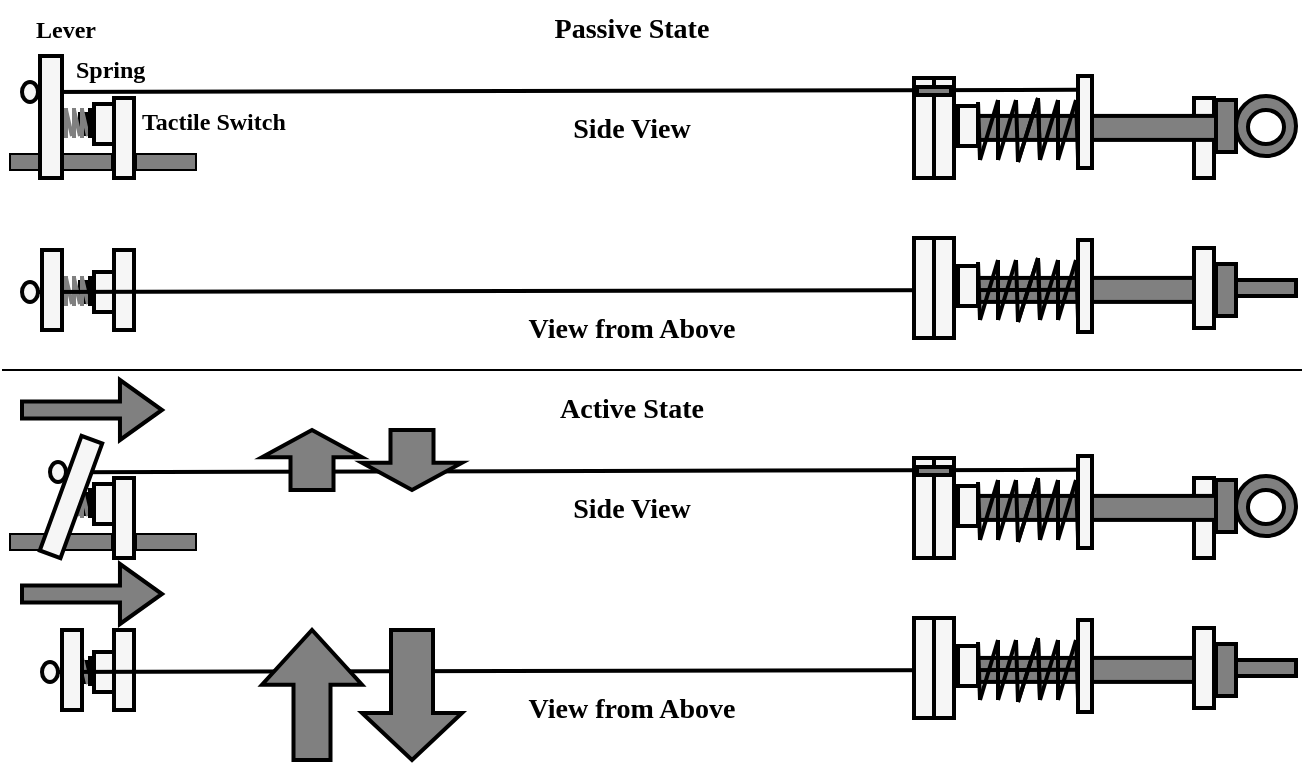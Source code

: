 <mxfile version="20.8.10" type="device"><diagram name="Page-1" id="9AMu6V3feuGyzUB9pgiK"><mxGraphModel dx="1235" dy="1926" grid="0" gridSize="10" guides="1" tooltips="1" connect="1" arrows="1" fold="1" page="1" pageScale="1" pageWidth="827" pageHeight="1169" math="0" shadow="0"><root><mxCell id="0"/><mxCell id="1" parent="0"/><mxCell id="X9ksC-7K2faPNJaZ9k8t-79" value="" style="rounded=0;whiteSpace=wrap;html=1;strokeWidth=2;fontFamily=Fira Code;fontSource=https%3A%2F%2Ffonts.googleapis.com%2Fcss%3Ffamily%3DFira%2BCode;fontSize=16;fillColor=#808080;strokeColor=default;rotation=90;flipH=1;flipV=0;" vertex="1" parent="1"><mxGeometry x="630.24" y="66.21" width="12" height="137.49" as="geometry"/></mxCell><mxCell id="X9ksC-7K2faPNJaZ9k8t-51" value="" style="rounded=0;whiteSpace=wrap;html=1;strokeWidth=2;fillColor=#F6F6F6;" vertex="1" parent="1"><mxGeometry x="136" y="126" width="10" height="20" as="geometry"/></mxCell><mxCell id="X9ksC-7K2faPNJaZ9k8t-52" value="" style="rounded=0;whiteSpace=wrap;html=1;strokeWidth=2;fillColor=#000000;" vertex="1" parent="1"><mxGeometry x="129" y="131" width="7" height="10" as="geometry"/></mxCell><mxCell id="X9ksC-7K2faPNJaZ9k8t-53" value="" style="rounded=0;whiteSpace=wrap;html=1;strokeWidth=2;fillColor=#000000;" vertex="1" parent="1"><mxGeometry x="129" y="131" width="7" height="10" as="geometry"/></mxCell><mxCell id="X9ksC-7K2faPNJaZ9k8t-54" value="" style="endArrow=none;html=1;rounded=0;strokeWidth=2;strokeColor=#808080;" edge="1" parent="1"><mxGeometry width="50" height="50" relative="1" as="geometry"><mxPoint x="122" y="143" as="sourcePoint"/><mxPoint x="122" y="128" as="targetPoint"/></mxGeometry></mxCell><mxCell id="X9ksC-7K2faPNJaZ9k8t-55" value="" style="endArrow=none;html=1;rounded=0;strokeWidth=2;strokeColor=#808080;" edge="1" parent="1"><mxGeometry width="50" height="50" relative="1" as="geometry"><mxPoint x="125" y="142" as="sourcePoint"/><mxPoint x="122" y="129.0" as="targetPoint"/></mxGeometry></mxCell><mxCell id="X9ksC-7K2faPNJaZ9k8t-56" value="" style="endArrow=none;html=1;rounded=0;strokeWidth=2;strokeColor=#808080;" edge="1" parent="1"><mxGeometry width="50" height="50" relative="1" as="geometry"><mxPoint x="126" y="143" as="sourcePoint"/><mxPoint x="126" y="128" as="targetPoint"/></mxGeometry></mxCell><mxCell id="X9ksC-7K2faPNJaZ9k8t-57" value="" style="endArrow=none;html=1;rounded=0;strokeWidth=2;strokeColor=#808080;" edge="1" parent="1"><mxGeometry width="50" height="50" relative="1" as="geometry"><mxPoint x="129" y="142" as="sourcePoint"/><mxPoint x="126" y="129.0" as="targetPoint"/></mxGeometry></mxCell><mxCell id="X9ksC-7K2faPNJaZ9k8t-58" value="" style="endArrow=none;html=1;rounded=0;strokeWidth=2;strokeColor=#808080;" edge="1" parent="1"><mxGeometry width="50" height="50" relative="1" as="geometry"><mxPoint x="130" y="143" as="sourcePoint"/><mxPoint x="130" y="128" as="targetPoint"/></mxGeometry></mxCell><mxCell id="X9ksC-7K2faPNJaZ9k8t-59" value="" style="endArrow=none;html=1;rounded=0;strokeWidth=2;strokeColor=#808080;" edge="1" parent="1"><mxGeometry width="50" height="50" relative="1" as="geometry"><mxPoint x="133" y="142" as="sourcePoint"/><mxPoint x="130" y="129.0" as="targetPoint"/></mxGeometry></mxCell><mxCell id="X9ksC-7K2faPNJaZ9k8t-60" value="" style="endArrow=none;html=1;rounded=0;strokeWidth=2;" edge="1" parent="1"><mxGeometry width="50" height="50" relative="1" as="geometry"><mxPoint x="134" y="143" as="sourcePoint"/><mxPoint x="134" y="128" as="targetPoint"/></mxGeometry></mxCell><mxCell id="X9ksC-7K2faPNJaZ9k8t-48" value="" style="rounded=0;whiteSpace=wrap;html=1;strokeWidth=2;fillColor=#F6F6F6;" vertex="1" parent="1"><mxGeometry x="146" y="115" width="10" height="40" as="geometry"/></mxCell><mxCell id="X9ksC-7K2faPNJaZ9k8t-4" value="" style="rounded=0;whiteSpace=wrap;html=1;strokeWidth=2;fillColor=#F6F6F6;" vertex="1" parent="1"><mxGeometry x="146" y="39" width="10" height="40" as="geometry"/></mxCell><mxCell id="X9ksC-7K2faPNJaZ9k8t-5" value="" style="rounded=0;whiteSpace=wrap;html=1;strokeWidth=1;fontFamily=Fira Code;fontSource=https%3A%2F%2Ffonts.googleapis.com%2Fcss%3Ffamily%3DFira%2BCode;fontSize=16;fillColor=#808080;strokeColor=default;rotation=90;" vertex="1" parent="1"><mxGeometry x="168" y="56" width="8" height="30" as="geometry"/></mxCell><mxCell id="X9ksC-7K2faPNJaZ9k8t-6" value="" style="rounded=0;whiteSpace=wrap;html=1;strokeWidth=1;fontFamily=Fira Code;fontSource=https%3A%2F%2Ffonts.googleapis.com%2Fcss%3Ffamily%3DFira%2BCode;fontSize=16;fillColor=#808080;strokeColor=default;rotation=90;" vertex="1" parent="1"><mxGeometry x="115.5" y="45.5" width="8" height="51" as="geometry"/></mxCell><mxCell id="X9ksC-7K2faPNJaZ9k8t-8" value="" style="rounded=0;whiteSpace=wrap;html=1;strokeWidth=1;fontFamily=Fira Code;fontSource=https%3A%2F%2Ffonts.googleapis.com%2Fcss%3Ffamily%3DFira%2BCode;fontSize=16;fillColor=#808080;strokeColor=default;rotation=90;" vertex="1" parent="1"><mxGeometry x="110.57" y="30.94" width="7" height="10.13" as="geometry"/></mxCell><mxCell id="X9ksC-7K2faPNJaZ9k8t-9" value="" style="rounded=0;whiteSpace=wrap;html=1;strokeWidth=2;fillColor=#F6F6F6;" vertex="1" parent="1"><mxGeometry x="136" y="42" width="10" height="20" as="geometry"/></mxCell><mxCell id="X9ksC-7K2faPNJaZ9k8t-10" value="" style="endArrow=none;html=1;rounded=0;strokeWidth=2;entryX=0;entryY=0.15;entryDx=0;entryDy=0;entryPerimeter=0;" edge="1" parent="1" target="X9ksC-7K2faPNJaZ9k8t-42"><mxGeometry width="50" height="50" relative="1" as="geometry"><mxPoint x="106" y="36" as="sourcePoint"/><mxPoint x="556" y="36" as="targetPoint"/></mxGeometry></mxCell><mxCell id="X9ksC-7K2faPNJaZ9k8t-11" value="" style="ellipse;whiteSpace=wrap;html=1;strokeWidth=2;fillColor=#F6F6F6;" vertex="1" parent="1"><mxGeometry x="100" y="31" width="8" height="10" as="geometry"/></mxCell><mxCell id="X9ksC-7K2faPNJaZ9k8t-12" value="" style="rounded=0;whiteSpace=wrap;html=1;strokeWidth=2;fillColor=#000000;" vertex="1" parent="1"><mxGeometry x="129" y="47" width="7" height="10" as="geometry"/></mxCell><mxCell id="X9ksC-7K2faPNJaZ9k8t-13" value="" style="rounded=0;whiteSpace=wrap;html=1;strokeWidth=2;fillColor=#000000;" vertex="1" parent="1"><mxGeometry x="129" y="47" width="7" height="10" as="geometry"/></mxCell><mxCell id="X9ksC-7K2faPNJaZ9k8t-14" value="" style="endArrow=none;html=1;rounded=0;strokeWidth=2;strokeColor=#808080;" edge="1" parent="1"><mxGeometry width="50" height="50" relative="1" as="geometry"><mxPoint x="122" y="59" as="sourcePoint"/><mxPoint x="122" y="44" as="targetPoint"/></mxGeometry></mxCell><mxCell id="X9ksC-7K2faPNJaZ9k8t-15" value="" style="endArrow=none;html=1;rounded=0;strokeWidth=2;strokeColor=#808080;" edge="1" parent="1"><mxGeometry width="50" height="50" relative="1" as="geometry"><mxPoint x="125" y="58" as="sourcePoint"/><mxPoint x="122" y="45.0" as="targetPoint"/></mxGeometry></mxCell><mxCell id="X9ksC-7K2faPNJaZ9k8t-16" value="" style="endArrow=none;html=1;rounded=0;strokeWidth=2;strokeColor=#808080;" edge="1" parent="1"><mxGeometry width="50" height="50" relative="1" as="geometry"><mxPoint x="126" y="59" as="sourcePoint"/><mxPoint x="126" y="44" as="targetPoint"/></mxGeometry></mxCell><mxCell id="X9ksC-7K2faPNJaZ9k8t-17" value="" style="endArrow=none;html=1;rounded=0;strokeWidth=2;strokeColor=#808080;" edge="1" parent="1"><mxGeometry width="50" height="50" relative="1" as="geometry"><mxPoint x="129" y="58" as="sourcePoint"/><mxPoint x="126" y="45.0" as="targetPoint"/></mxGeometry></mxCell><mxCell id="X9ksC-7K2faPNJaZ9k8t-18" value="" style="endArrow=none;html=1;rounded=0;strokeWidth=2;strokeColor=#808080;" edge="1" parent="1"><mxGeometry width="50" height="50" relative="1" as="geometry"><mxPoint x="130" y="59" as="sourcePoint"/><mxPoint x="130" y="44" as="targetPoint"/></mxGeometry></mxCell><mxCell id="X9ksC-7K2faPNJaZ9k8t-19" value="" style="endArrow=none;html=1;rounded=0;strokeWidth=2;strokeColor=#808080;" edge="1" parent="1"><mxGeometry width="50" height="50" relative="1" as="geometry"><mxPoint x="133" y="58" as="sourcePoint"/><mxPoint x="130" y="45.0" as="targetPoint"/></mxGeometry></mxCell><mxCell id="X9ksC-7K2faPNJaZ9k8t-20" value="" style="endArrow=none;html=1;rounded=0;strokeWidth=2;" edge="1" parent="1"><mxGeometry width="50" height="50" relative="1" as="geometry"><mxPoint x="134" y="59" as="sourcePoint"/><mxPoint x="134" y="44" as="targetPoint"/></mxGeometry></mxCell><mxCell id="X9ksC-7K2faPNJaZ9k8t-21" value="" style="rounded=0;whiteSpace=wrap;html=1;strokeWidth=2;fillColor=#F6F6F6;" vertex="1" parent="1"><mxGeometry x="556" y="29" width="10" height="50" as="geometry"/></mxCell><mxCell id="X9ksC-7K2faPNJaZ9k8t-22" value="" style="rounded=0;whiteSpace=wrap;html=1;strokeWidth=2;fillColor=#F6F6F6;" vertex="1" parent="1"><mxGeometry x="686" y="39" width="10" height="40" as="geometry"/></mxCell><mxCell id="X9ksC-7K2faPNJaZ9k8t-23" value="" style="rounded=0;whiteSpace=wrap;html=1;strokeWidth=2;fontFamily=Fira Code;fontSource=https%3A%2F%2Ffonts.googleapis.com%2Fcss%3Ffamily%3DFira%2BCode;fontSize=16;fillColor=#808080;strokeColor=default;rotation=90;flipH=1;flipV=0;" vertex="1" parent="1"><mxGeometry x="630.24" y="-14.79" width="12" height="137.49" as="geometry"/></mxCell><mxCell id="X9ksC-7K2faPNJaZ9k8t-24" value="" style="rounded=0;whiteSpace=wrap;html=1;strokeWidth=2;fillColor=#808080;rotation=0;" vertex="1" parent="1"><mxGeometry x="697" y="40" width="10" height="26" as="geometry"/></mxCell><mxCell id="X9ksC-7K2faPNJaZ9k8t-25" value="" style="ellipse;whiteSpace=wrap;html=1;aspect=fixed;strokeWidth=2;fillColor=#808080;" vertex="1" parent="1"><mxGeometry x="707" y="38" width="30" height="30" as="geometry"/></mxCell><mxCell id="X9ksC-7K2faPNJaZ9k8t-26" value="" style="ellipse;whiteSpace=wrap;html=1;aspect=fixed;strokeWidth=2;fillColor=#FFFFFF;" vertex="1" parent="1"><mxGeometry x="713" y="45" width="18" height="17" as="geometry"/></mxCell><mxCell id="X9ksC-7K2faPNJaZ9k8t-27" value="" style="group;flipH=0;flipV=0;rotation=91;" vertex="1" connectable="0" parent="1"><mxGeometry x="588" y="30" width="30" height="50" as="geometry"/></mxCell><mxCell id="X9ksC-7K2faPNJaZ9k8t-28" value="" style="endArrow=none;html=1;rounded=0;fontFamily=Fira Code;fontSource=https%3A%2F%2Ffonts.googleapis.com%2Fcss%3Ffamily%3DFira%2BCode;fontSize=16;strokeWidth=2;" edge="1" parent="X9ksC-7K2faPNJaZ9k8t-27"><mxGeometry width="50" height="50" relative="1" as="geometry"><mxPoint x="39" y="10" as="sourcePoint"/><mxPoint x="30" y="40" as="targetPoint"/></mxGeometry></mxCell><mxCell id="X9ksC-7K2faPNJaZ9k8t-29" value="" style="endArrow=none;html=1;rounded=0;fontFamily=Fira Code;fontSource=https%3A%2F%2Ffonts.googleapis.com%2Fcss%3Ffamily%3DFira%2BCode;fontSize=16;strokeWidth=2;" edge="1" parent="X9ksC-7K2faPNJaZ9k8t-27"><mxGeometry width="50" height="50" relative="1" as="geometry"><mxPoint x="30" y="10" as="sourcePoint"/><mxPoint x="21" y="40" as="targetPoint"/></mxGeometry></mxCell><mxCell id="X9ksC-7K2faPNJaZ9k8t-30" value="" style="endArrow=none;html=1;rounded=0;fontFamily=Fira Code;fontSource=https%3A%2F%2Ffonts.googleapis.com%2Fcss%3Ffamily%3DFira%2BCode;fontSize=16;strokeWidth=2;" edge="1" parent="X9ksC-7K2faPNJaZ9k8t-27"><mxGeometry width="50" height="50" relative="1" as="geometry"><mxPoint x="20" y="9" as="sourcePoint"/><mxPoint x="10" y="41" as="targetPoint"/></mxGeometry></mxCell><mxCell id="X9ksC-7K2faPNJaZ9k8t-31" value="" style="endArrow=none;html=1;rounded=0;fontFamily=Fira Code;fontSource=https%3A%2F%2Ffonts.googleapis.com%2Fcss%3Ffamily%3DFira%2BCode;fontSize=16;strokeWidth=2;" edge="1" parent="X9ksC-7K2faPNJaZ9k8t-27"><mxGeometry width="50" height="50" relative="1" as="geometry"><mxPoint x="20" y="9" as="sourcePoint"/><mxPoint x="21" y="40" as="targetPoint"/></mxGeometry></mxCell><mxCell id="X9ksC-7K2faPNJaZ9k8t-32" value="" style="endArrow=none;html=1;rounded=0;fontFamily=Fira Code;fontSource=https%3A%2F%2Ffonts.googleapis.com%2Fcss%3Ffamily%3DFira%2BCode;fontSize=16;strokeWidth=2;" edge="1" parent="X9ksC-7K2faPNJaZ9k8t-27"><mxGeometry width="50" height="50" relative="1" as="geometry"><mxPoint x="30" y="10" as="sourcePoint"/><mxPoint x="30" y="40" as="targetPoint"/></mxGeometry></mxCell><mxCell id="X9ksC-7K2faPNJaZ9k8t-33" value="" style="endArrow=none;html=1;rounded=0;fontFamily=Fira Code;fontSource=https%3A%2F%2Ffonts.googleapis.com%2Fcss%3Ffamily%3DFira%2BCode;fontSize=16;strokeWidth=2;" edge="1" parent="X9ksC-7K2faPNJaZ9k8t-27"><mxGeometry width="50" height="50" relative="1" as="geometry"><mxPoint x="39" y="10" as="sourcePoint"/><mxPoint x="40" y="39" as="targetPoint"/></mxGeometry></mxCell><mxCell id="X9ksC-7K2faPNJaZ9k8t-34" value="" style="endArrow=none;html=1;rounded=0;fontFamily=Fira Code;fontSource=https%3A%2F%2Ffonts.googleapis.com%2Fcss%3Ffamily%3DFira%2BCode;fontSize=16;strokeWidth=2;" edge="1" parent="X9ksC-7K2faPNJaZ9k8t-27"><mxGeometry width="50" height="50" relative="1" as="geometry"><mxPoint x="20" y="9" as="sourcePoint"/><mxPoint x="10" y="41" as="targetPoint"/></mxGeometry></mxCell><mxCell id="X9ksC-7K2faPNJaZ9k8t-35" value="" style="endArrow=none;html=1;rounded=0;fontFamily=Fira Code;fontSource=https%3A%2F%2Ffonts.googleapis.com%2Fcss%3Ffamily%3DFira%2BCode;fontSize=16;strokeWidth=2;" edge="1" parent="X9ksC-7K2faPNJaZ9k8t-27"><mxGeometry width="50" height="50" relative="1" as="geometry"><mxPoint x="9" y="10" as="sourcePoint"/><mxPoint y="40" as="targetPoint"/></mxGeometry></mxCell><mxCell id="X9ksC-7K2faPNJaZ9k8t-36" value="" style="endArrow=none;html=1;rounded=0;fontFamily=Fira Code;fontSource=https%3A%2F%2Ffonts.googleapis.com%2Fcss%3Ffamily%3DFira%2BCode;fontSize=16;strokeWidth=2;" edge="1" parent="X9ksC-7K2faPNJaZ9k8t-27"><mxGeometry width="50" height="50" relative="1" as="geometry"><mxPoint y="10" as="sourcePoint"/><mxPoint x="-9" y="40" as="targetPoint"/></mxGeometry></mxCell><mxCell id="X9ksC-7K2faPNJaZ9k8t-37" value="" style="endArrow=none;html=1;rounded=0;fontFamily=Fira Code;fontSource=https%3A%2F%2Ffonts.googleapis.com%2Fcss%3Ffamily%3DFira%2BCode;fontSize=16;strokeWidth=2;" edge="1" parent="X9ksC-7K2faPNJaZ9k8t-27"><mxGeometry width="50" height="50" relative="1" as="geometry"><mxPoint y="10" as="sourcePoint"/><mxPoint y="40" as="targetPoint"/></mxGeometry></mxCell><mxCell id="X9ksC-7K2faPNJaZ9k8t-38" value="" style="endArrow=none;html=1;rounded=0;fontFamily=Fira Code;fontSource=https%3A%2F%2Ffonts.googleapis.com%2Fcss%3Ffamily%3DFira%2BCode;fontSize=16;strokeWidth=2;" edge="1" parent="X9ksC-7K2faPNJaZ9k8t-27"><mxGeometry width="50" height="50" relative="1" as="geometry"><mxPoint x="9" y="10" as="sourcePoint"/><mxPoint x="10" y="41" as="targetPoint"/></mxGeometry></mxCell><mxCell id="X9ksC-7K2faPNJaZ9k8t-39" value="" style="endArrow=none;html=1;rounded=0;fontFamily=Fira Code;fontSource=https%3A%2F%2Ffonts.googleapis.com%2Fcss%3Ffamily%3DFira%2BCode;fontSize=16;strokeWidth=2;" edge="1" parent="X9ksC-7K2faPNJaZ9k8t-27"><mxGeometry width="50" height="50" relative="1" as="geometry"><mxPoint x="20" y="9" as="sourcePoint"/><mxPoint x="21" y="40" as="targetPoint"/></mxGeometry></mxCell><mxCell id="X9ksC-7K2faPNJaZ9k8t-40" value="" style="endArrow=none;html=1;rounded=0;fontFamily=Fira Code;fontSource=https%3A%2F%2Ffonts.googleapis.com%2Fcss%3Ffamily%3DFira%2BCode;fontSize=16;strokeWidth=2;" edge="1" parent="X9ksC-7K2faPNJaZ9k8t-27"><mxGeometry width="50" height="50" relative="1" as="geometry"><mxPoint x="-10" y="11" as="sourcePoint"/><mxPoint x="-9" y="40" as="targetPoint"/></mxGeometry></mxCell><mxCell id="X9ksC-7K2faPNJaZ9k8t-41" value="" style="rounded=0;whiteSpace=wrap;html=1;strokeWidth=2;fillColor=#F6F6F6;rotation=0;" vertex="1" parent="1"><mxGeometry x="568" y="43" width="10" height="20" as="geometry"/></mxCell><mxCell id="X9ksC-7K2faPNJaZ9k8t-42" value="" style="rounded=0;whiteSpace=wrap;html=1;strokeWidth=2;fillColor=#F6F6F6;rotation=0;" vertex="1" parent="1"><mxGeometry x="628" y="28" width="7" height="46" as="geometry"/></mxCell><mxCell id="X9ksC-7K2faPNJaZ9k8t-43" value="" style="rounded=0;whiteSpace=wrap;html=1;strokeWidth=2;fillColor=#F6F6F6;" vertex="1" parent="1"><mxGeometry x="546" y="29" width="10" height="50" as="geometry"/></mxCell><mxCell id="X9ksC-7K2faPNJaZ9k8t-44" value="" style="rounded=0;whiteSpace=wrap;html=1;strokeWidth=2;fontFamily=Fira Code;fontSource=https%3A%2F%2Ffonts.googleapis.com%2Fcss%3Ffamily%3DFira%2BCode;fontSize=16;fillColor=#808080;rotation=90;flipH=0;flipV=0;" vertex="1" parent="1"><mxGeometry x="554" y="27" width="4" height="17" as="geometry"/></mxCell><mxCell id="X9ksC-7K2faPNJaZ9k8t-45" value="" style="rounded=0;whiteSpace=wrap;html=1;strokeWidth=2;fillColor=#F6F6F6;" vertex="1" parent="1"><mxGeometry x="109" y="18" width="11" height="61" as="geometry"/></mxCell><mxCell id="X9ksC-7K2faPNJaZ9k8t-46" value="Passive State" style="rounded=0;whiteSpace=wrap;html=1;fillColor=none;fontSize=14;fontFamily=Fira Code;fontSource=https%3A%2F%2Ffonts.googleapis.com%2Fcss%3Ffamily%3DFira%2BCode;fontStyle=1;strokeWidth=2;strokeColor=none;" vertex="1" parent="1"><mxGeometry x="340" y="-10" width="130" height="30" as="geometry"/></mxCell><mxCell id="X9ksC-7K2faPNJaZ9k8t-47" value="" style="endArrow=none;html=1;rounded=0;strokeWidth=2;entryX=0;entryY=0.15;entryDx=0;entryDy=0;entryPerimeter=0;" edge="1" parent="1"><mxGeometry width="50" height="50" relative="1" as="geometry"><mxPoint x="106" y="136" as="sourcePoint"/><mxPoint x="628" y="134.9" as="targetPoint"/></mxGeometry></mxCell><mxCell id="X9ksC-7K2faPNJaZ9k8t-49" value="" style="rounded=0;whiteSpace=wrap;html=1;strokeWidth=2;fillColor=#F6F6F6;" vertex="1" parent="1"><mxGeometry x="110" y="115" width="10" height="40" as="geometry"/></mxCell><mxCell id="X9ksC-7K2faPNJaZ9k8t-50" value="" style="ellipse;whiteSpace=wrap;html=1;strokeWidth=2;fillColor=#F6F6F6;" vertex="1" parent="1"><mxGeometry x="100" y="131" width="8" height="10" as="geometry"/></mxCell><mxCell id="X9ksC-7K2faPNJaZ9k8t-61" value="" style="rounded=0;whiteSpace=wrap;html=1;strokeWidth=2;fillColor=#F6F6F6;" vertex="1" parent="1"><mxGeometry x="556" y="109" width="10" height="50" as="geometry"/></mxCell><mxCell id="X9ksC-7K2faPNJaZ9k8t-62" value="" style="rounded=0;whiteSpace=wrap;html=1;strokeWidth=2;fillColor=#F6F6F6;" vertex="1" parent="1"><mxGeometry x="546" y="109" width="10" height="50" as="geometry"/></mxCell><mxCell id="X9ksC-7K2faPNJaZ9k8t-63" value="" style="rounded=0;whiteSpace=wrap;html=1;strokeWidth=2;fillColor=#F6F6F6;rotation=0;" vertex="1" parent="1"><mxGeometry x="628" y="110" width="7" height="46" as="geometry"/></mxCell><mxCell id="X9ksC-7K2faPNJaZ9k8t-64" value="" style="group;flipH=0;flipV=0;rotation=91;" vertex="1" connectable="0" parent="1"><mxGeometry x="588" y="110" width="30" height="50" as="geometry"/></mxCell><mxCell id="X9ksC-7K2faPNJaZ9k8t-65" value="" style="endArrow=none;html=1;rounded=0;fontFamily=Fira Code;fontSource=https%3A%2F%2Ffonts.googleapis.com%2Fcss%3Ffamily%3DFira%2BCode;fontSize=16;strokeWidth=2;" edge="1" parent="X9ksC-7K2faPNJaZ9k8t-64"><mxGeometry width="50" height="50" relative="1" as="geometry"><mxPoint x="39" y="10" as="sourcePoint"/><mxPoint x="30" y="40" as="targetPoint"/></mxGeometry></mxCell><mxCell id="X9ksC-7K2faPNJaZ9k8t-66" value="" style="endArrow=none;html=1;rounded=0;fontFamily=Fira Code;fontSource=https%3A%2F%2Ffonts.googleapis.com%2Fcss%3Ffamily%3DFira%2BCode;fontSize=16;strokeWidth=2;" edge="1" parent="X9ksC-7K2faPNJaZ9k8t-64"><mxGeometry width="50" height="50" relative="1" as="geometry"><mxPoint x="30" y="10" as="sourcePoint"/><mxPoint x="21" y="40" as="targetPoint"/></mxGeometry></mxCell><mxCell id="X9ksC-7K2faPNJaZ9k8t-67" value="" style="endArrow=none;html=1;rounded=0;fontFamily=Fira Code;fontSource=https%3A%2F%2Ffonts.googleapis.com%2Fcss%3Ffamily%3DFira%2BCode;fontSize=16;strokeWidth=2;" edge="1" parent="X9ksC-7K2faPNJaZ9k8t-64"><mxGeometry width="50" height="50" relative="1" as="geometry"><mxPoint x="20" y="9" as="sourcePoint"/><mxPoint x="10" y="41" as="targetPoint"/></mxGeometry></mxCell><mxCell id="X9ksC-7K2faPNJaZ9k8t-68" value="" style="endArrow=none;html=1;rounded=0;fontFamily=Fira Code;fontSource=https%3A%2F%2Ffonts.googleapis.com%2Fcss%3Ffamily%3DFira%2BCode;fontSize=16;strokeWidth=2;" edge="1" parent="X9ksC-7K2faPNJaZ9k8t-64"><mxGeometry width="50" height="50" relative="1" as="geometry"><mxPoint x="20" y="9" as="sourcePoint"/><mxPoint x="21" y="40" as="targetPoint"/></mxGeometry></mxCell><mxCell id="X9ksC-7K2faPNJaZ9k8t-69" value="" style="endArrow=none;html=1;rounded=0;fontFamily=Fira Code;fontSource=https%3A%2F%2Ffonts.googleapis.com%2Fcss%3Ffamily%3DFira%2BCode;fontSize=16;strokeWidth=2;" edge="1" parent="X9ksC-7K2faPNJaZ9k8t-64"><mxGeometry width="50" height="50" relative="1" as="geometry"><mxPoint x="30" y="10" as="sourcePoint"/><mxPoint x="30" y="40" as="targetPoint"/></mxGeometry></mxCell><mxCell id="X9ksC-7K2faPNJaZ9k8t-70" value="" style="endArrow=none;html=1;rounded=0;fontFamily=Fira Code;fontSource=https%3A%2F%2Ffonts.googleapis.com%2Fcss%3Ffamily%3DFira%2BCode;fontSize=16;strokeWidth=2;" edge="1" parent="X9ksC-7K2faPNJaZ9k8t-64"><mxGeometry width="50" height="50" relative="1" as="geometry"><mxPoint x="39" y="10" as="sourcePoint"/><mxPoint x="40" y="39" as="targetPoint"/></mxGeometry></mxCell><mxCell id="X9ksC-7K2faPNJaZ9k8t-71" value="" style="endArrow=none;html=1;rounded=0;fontFamily=Fira Code;fontSource=https%3A%2F%2Ffonts.googleapis.com%2Fcss%3Ffamily%3DFira%2BCode;fontSize=16;strokeWidth=2;" edge="1" parent="X9ksC-7K2faPNJaZ9k8t-64"><mxGeometry width="50" height="50" relative="1" as="geometry"><mxPoint x="20" y="9" as="sourcePoint"/><mxPoint x="10" y="41" as="targetPoint"/></mxGeometry></mxCell><mxCell id="X9ksC-7K2faPNJaZ9k8t-72" value="" style="endArrow=none;html=1;rounded=0;fontFamily=Fira Code;fontSource=https%3A%2F%2Ffonts.googleapis.com%2Fcss%3Ffamily%3DFira%2BCode;fontSize=16;strokeWidth=2;" edge="1" parent="X9ksC-7K2faPNJaZ9k8t-64"><mxGeometry width="50" height="50" relative="1" as="geometry"><mxPoint x="9" y="10" as="sourcePoint"/><mxPoint y="40" as="targetPoint"/></mxGeometry></mxCell><mxCell id="X9ksC-7K2faPNJaZ9k8t-73" value="" style="endArrow=none;html=1;rounded=0;fontFamily=Fira Code;fontSource=https%3A%2F%2Ffonts.googleapis.com%2Fcss%3Ffamily%3DFira%2BCode;fontSize=16;strokeWidth=2;" edge="1" parent="X9ksC-7K2faPNJaZ9k8t-64"><mxGeometry width="50" height="50" relative="1" as="geometry"><mxPoint y="10" as="sourcePoint"/><mxPoint x="-9" y="40" as="targetPoint"/></mxGeometry></mxCell><mxCell id="X9ksC-7K2faPNJaZ9k8t-74" value="" style="endArrow=none;html=1;rounded=0;fontFamily=Fira Code;fontSource=https%3A%2F%2Ffonts.googleapis.com%2Fcss%3Ffamily%3DFira%2BCode;fontSize=16;strokeWidth=2;" edge="1" parent="X9ksC-7K2faPNJaZ9k8t-64"><mxGeometry width="50" height="50" relative="1" as="geometry"><mxPoint y="10" as="sourcePoint"/><mxPoint y="40" as="targetPoint"/></mxGeometry></mxCell><mxCell id="X9ksC-7K2faPNJaZ9k8t-75" value="" style="endArrow=none;html=1;rounded=0;fontFamily=Fira Code;fontSource=https%3A%2F%2Ffonts.googleapis.com%2Fcss%3Ffamily%3DFira%2BCode;fontSize=16;strokeWidth=2;" edge="1" parent="X9ksC-7K2faPNJaZ9k8t-64"><mxGeometry width="50" height="50" relative="1" as="geometry"><mxPoint x="9" y="10" as="sourcePoint"/><mxPoint x="10" y="41" as="targetPoint"/></mxGeometry></mxCell><mxCell id="X9ksC-7K2faPNJaZ9k8t-76" value="" style="endArrow=none;html=1;rounded=0;fontFamily=Fira Code;fontSource=https%3A%2F%2Ffonts.googleapis.com%2Fcss%3Ffamily%3DFira%2BCode;fontSize=16;strokeWidth=2;" edge="1" parent="X9ksC-7K2faPNJaZ9k8t-64"><mxGeometry width="50" height="50" relative="1" as="geometry"><mxPoint x="20" y="9" as="sourcePoint"/><mxPoint x="21" y="40" as="targetPoint"/></mxGeometry></mxCell><mxCell id="X9ksC-7K2faPNJaZ9k8t-77" value="" style="endArrow=none;html=1;rounded=0;fontFamily=Fira Code;fontSource=https%3A%2F%2Ffonts.googleapis.com%2Fcss%3Ffamily%3DFira%2BCode;fontSize=16;strokeWidth=2;" edge="1" parent="X9ksC-7K2faPNJaZ9k8t-64"><mxGeometry width="50" height="50" relative="1" as="geometry"><mxPoint x="-10" y="11" as="sourcePoint"/><mxPoint x="-9" y="40" as="targetPoint"/></mxGeometry></mxCell><mxCell id="X9ksC-7K2faPNJaZ9k8t-78" value="" style="rounded=0;whiteSpace=wrap;html=1;strokeWidth=2;fillColor=#F6F6F6;rotation=0;" vertex="1" parent="1"><mxGeometry x="568" y="123" width="10" height="20" as="geometry"/></mxCell><mxCell id="X9ksC-7K2faPNJaZ9k8t-80" value="" style="rounded=0;whiteSpace=wrap;html=1;strokeWidth=2;fillColor=#808080;rotation=0;" vertex="1" parent="1"><mxGeometry x="697" y="122" width="10" height="26" as="geometry"/></mxCell><mxCell id="X9ksC-7K2faPNJaZ9k8t-81" value="" style="rounded=0;whiteSpace=wrap;html=1;strokeWidth=2;fillColor=#F6F6F6;" vertex="1" parent="1"><mxGeometry x="686" y="114" width="10" height="40" as="geometry"/></mxCell><mxCell id="X9ksC-7K2faPNJaZ9k8t-82" value="" style="rounded=0;whiteSpace=wrap;html=1;strokeWidth=2;fillColor=#808080;rotation=0;" vertex="1" parent="1"><mxGeometry x="707" y="130" width="30" height="8" as="geometry"/></mxCell><mxCell id="X9ksC-7K2faPNJaZ9k8t-83" value="Side View" style="rounded=0;whiteSpace=wrap;html=1;fillColor=none;fontSize=14;fontFamily=Fira Code;fontSource=https%3A%2F%2Ffonts.googleapis.com%2Fcss%3Ffamily%3DFira%2BCode;fontStyle=1;strokeWidth=2;strokeColor=none;" vertex="1" parent="1"><mxGeometry x="340" y="40" width="130" height="30" as="geometry"/></mxCell><mxCell id="X9ksC-7K2faPNJaZ9k8t-84" value="View from Above" style="rounded=0;whiteSpace=wrap;html=1;fillColor=none;fontSize=14;fontFamily=Fira Code;fontSource=https%3A%2F%2Ffonts.googleapis.com%2Fcss%3Ffamily%3DFira%2BCode;fontStyle=1;strokeWidth=2;strokeColor=none;" vertex="1" parent="1"><mxGeometry x="340" y="140" width="130" height="30" as="geometry"/></mxCell><mxCell id="X9ksC-7K2faPNJaZ9k8t-85" value="" style="rounded=0;whiteSpace=wrap;html=1;strokeWidth=2;fontFamily=Fira Code;fontSource=https%3A%2F%2Ffonts.googleapis.com%2Fcss%3Ffamily%3DFira%2BCode;fontSize=16;fillColor=#808080;strokeColor=default;rotation=90;flipH=1;flipV=0;" vertex="1" parent="1"><mxGeometry x="630.24" y="256.21" width="12" height="137.49" as="geometry"/></mxCell><mxCell id="X9ksC-7K2faPNJaZ9k8t-86" value="" style="rounded=0;whiteSpace=wrap;html=1;strokeWidth=2;fillColor=#F6F6F6;" vertex="1" parent="1"><mxGeometry x="136" y="316" width="10" height="20" as="geometry"/></mxCell><mxCell id="X9ksC-7K2faPNJaZ9k8t-87" value="" style="rounded=0;whiteSpace=wrap;html=1;strokeWidth=2;fillColor=#000000;" vertex="1" parent="1"><mxGeometry x="129" y="321" width="7" height="10" as="geometry"/></mxCell><mxCell id="X9ksC-7K2faPNJaZ9k8t-88" value="" style="rounded=0;whiteSpace=wrap;html=1;strokeWidth=2;fillColor=#000000;" vertex="1" parent="1"><mxGeometry x="129" y="321" width="7" height="10" as="geometry"/></mxCell><mxCell id="X9ksC-7K2faPNJaZ9k8t-89" value="" style="endArrow=none;html=1;rounded=0;strokeWidth=2;strokeColor=#808080;" edge="1" parent="1"><mxGeometry width="50" height="50" relative="1" as="geometry"><mxPoint x="122" y="333" as="sourcePoint"/><mxPoint x="122" y="318" as="targetPoint"/></mxGeometry></mxCell><mxCell id="X9ksC-7K2faPNJaZ9k8t-90" value="" style="endArrow=none;html=1;rounded=0;strokeWidth=2;strokeColor=#808080;" edge="1" parent="1"><mxGeometry width="50" height="50" relative="1" as="geometry"><mxPoint x="125" y="332" as="sourcePoint"/><mxPoint x="122" y="319.0" as="targetPoint"/></mxGeometry></mxCell><mxCell id="X9ksC-7K2faPNJaZ9k8t-91" value="" style="endArrow=none;html=1;rounded=0;strokeWidth=2;strokeColor=#808080;" edge="1" parent="1"><mxGeometry width="50" height="50" relative="1" as="geometry"><mxPoint x="126" y="333" as="sourcePoint"/><mxPoint x="126" y="318" as="targetPoint"/></mxGeometry></mxCell><mxCell id="X9ksC-7K2faPNJaZ9k8t-92" value="" style="endArrow=none;html=1;rounded=0;strokeWidth=2;strokeColor=#808080;" edge="1" parent="1"><mxGeometry width="50" height="50" relative="1" as="geometry"><mxPoint x="129" y="332" as="sourcePoint"/><mxPoint x="126" y="319.0" as="targetPoint"/></mxGeometry></mxCell><mxCell id="X9ksC-7K2faPNJaZ9k8t-93" value="" style="endArrow=none;html=1;rounded=0;strokeWidth=2;strokeColor=#808080;" edge="1" parent="1"><mxGeometry width="50" height="50" relative="1" as="geometry"><mxPoint x="130" y="333" as="sourcePoint"/><mxPoint x="130" y="318" as="targetPoint"/></mxGeometry></mxCell><mxCell id="X9ksC-7K2faPNJaZ9k8t-94" value="" style="endArrow=none;html=1;rounded=0;strokeWidth=2;strokeColor=#808080;" edge="1" parent="1"><mxGeometry width="50" height="50" relative="1" as="geometry"><mxPoint x="133" y="332" as="sourcePoint"/><mxPoint x="130" y="319.0" as="targetPoint"/></mxGeometry></mxCell><mxCell id="X9ksC-7K2faPNJaZ9k8t-95" value="" style="endArrow=none;html=1;rounded=0;strokeWidth=2;" edge="1" parent="1"><mxGeometry width="50" height="50" relative="1" as="geometry"><mxPoint x="134" y="333" as="sourcePoint"/><mxPoint x="134" y="318" as="targetPoint"/></mxGeometry></mxCell><mxCell id="X9ksC-7K2faPNJaZ9k8t-96" value="" style="rounded=0;whiteSpace=wrap;html=1;strokeWidth=2;fillColor=#F6F6F6;" vertex="1" parent="1"><mxGeometry x="146" y="305" width="10" height="40" as="geometry"/></mxCell><mxCell id="X9ksC-7K2faPNJaZ9k8t-97" value="" style="rounded=0;whiteSpace=wrap;html=1;strokeWidth=2;fillColor=#F6F6F6;" vertex="1" parent="1"><mxGeometry x="146" y="229" width="10" height="40" as="geometry"/></mxCell><mxCell id="X9ksC-7K2faPNJaZ9k8t-98" value="" style="rounded=0;whiteSpace=wrap;html=1;strokeWidth=1;fontFamily=Fira Code;fontSource=https%3A%2F%2Ffonts.googleapis.com%2Fcss%3Ffamily%3DFira%2BCode;fontSize=16;fillColor=#808080;strokeColor=default;rotation=90;" vertex="1" parent="1"><mxGeometry x="168" y="246" width="8" height="30" as="geometry"/></mxCell><mxCell id="X9ksC-7K2faPNJaZ9k8t-99" value="" style="rounded=0;whiteSpace=wrap;html=1;strokeWidth=1;fontFamily=Fira Code;fontSource=https%3A%2F%2Ffonts.googleapis.com%2Fcss%3Ffamily%3DFira%2BCode;fontSize=16;fillColor=#808080;strokeColor=default;rotation=90;" vertex="1" parent="1"><mxGeometry x="115.5" y="235.5" width="8" height="51" as="geometry"/></mxCell><mxCell id="X9ksC-7K2faPNJaZ9k8t-101" value="" style="rounded=0;whiteSpace=wrap;html=1;strokeWidth=2;fillColor=#F6F6F6;" vertex="1" parent="1"><mxGeometry x="136" y="232" width="10" height="20" as="geometry"/></mxCell><mxCell id="X9ksC-7K2faPNJaZ9k8t-102" value="" style="endArrow=none;html=1;rounded=0;strokeWidth=2;entryX=0;entryY=0.15;entryDx=0;entryDy=0;entryPerimeter=0;exitX=0.079;exitY=0.311;exitDx=0;exitDy=0;exitPerimeter=0;" edge="1" parent="1" target="X9ksC-7K2faPNJaZ9k8t-134" source="X9ksC-7K2faPNJaZ9k8t-137"><mxGeometry width="50" height="50" relative="1" as="geometry"><mxPoint x="106" y="226" as="sourcePoint"/><mxPoint x="556" y="226" as="targetPoint"/></mxGeometry></mxCell><mxCell id="X9ksC-7K2faPNJaZ9k8t-103" value="" style="ellipse;whiteSpace=wrap;html=1;strokeWidth=2;fillColor=#F6F6F6;" vertex="1" parent="1"><mxGeometry x="114" y="221" width="8" height="10" as="geometry"/></mxCell><mxCell id="X9ksC-7K2faPNJaZ9k8t-104" value="" style="rounded=0;whiteSpace=wrap;html=1;strokeWidth=2;fillColor=#000000;" vertex="1" parent="1"><mxGeometry x="129" y="237" width="7" height="10" as="geometry"/></mxCell><mxCell id="X9ksC-7K2faPNJaZ9k8t-105" value="" style="rounded=0;whiteSpace=wrap;html=1;strokeWidth=2;fillColor=#000000;" vertex="1" parent="1"><mxGeometry x="129" y="237" width="7" height="10" as="geometry"/></mxCell><mxCell id="X9ksC-7K2faPNJaZ9k8t-106" value="" style="endArrow=none;html=1;rounded=0;strokeWidth=2;strokeColor=#808080;" edge="1" parent="1"><mxGeometry width="50" height="50" relative="1" as="geometry"><mxPoint x="122" y="249" as="sourcePoint"/><mxPoint x="122" y="234" as="targetPoint"/></mxGeometry></mxCell><mxCell id="X9ksC-7K2faPNJaZ9k8t-107" value="" style="endArrow=none;html=1;rounded=0;strokeWidth=2;strokeColor=#808080;" edge="1" parent="1"><mxGeometry width="50" height="50" relative="1" as="geometry"><mxPoint x="125" y="248" as="sourcePoint"/><mxPoint x="122" y="235.0" as="targetPoint"/></mxGeometry></mxCell><mxCell id="X9ksC-7K2faPNJaZ9k8t-108" value="" style="endArrow=none;html=1;rounded=0;strokeWidth=2;strokeColor=#808080;" edge="1" parent="1"><mxGeometry width="50" height="50" relative="1" as="geometry"><mxPoint x="126" y="249" as="sourcePoint"/><mxPoint x="126" y="234" as="targetPoint"/></mxGeometry></mxCell><mxCell id="X9ksC-7K2faPNJaZ9k8t-109" value="" style="endArrow=none;html=1;rounded=0;strokeWidth=2;strokeColor=#808080;" edge="1" parent="1"><mxGeometry width="50" height="50" relative="1" as="geometry"><mxPoint x="129" y="248" as="sourcePoint"/><mxPoint x="126" y="235.0" as="targetPoint"/></mxGeometry></mxCell><mxCell id="X9ksC-7K2faPNJaZ9k8t-110" value="" style="endArrow=none;html=1;rounded=0;strokeWidth=2;strokeColor=#808080;" edge="1" parent="1"><mxGeometry width="50" height="50" relative="1" as="geometry"><mxPoint x="130" y="249" as="sourcePoint"/><mxPoint x="130" y="234" as="targetPoint"/></mxGeometry></mxCell><mxCell id="X9ksC-7K2faPNJaZ9k8t-111" value="" style="endArrow=none;html=1;rounded=0;strokeWidth=2;strokeColor=#808080;" edge="1" parent="1"><mxGeometry width="50" height="50" relative="1" as="geometry"><mxPoint x="133" y="248" as="sourcePoint"/><mxPoint x="130" y="235.0" as="targetPoint"/></mxGeometry></mxCell><mxCell id="X9ksC-7K2faPNJaZ9k8t-112" value="" style="endArrow=none;html=1;rounded=0;strokeWidth=2;" edge="1" parent="1"><mxGeometry width="50" height="50" relative="1" as="geometry"><mxPoint x="134" y="249" as="sourcePoint"/><mxPoint x="134" y="234" as="targetPoint"/></mxGeometry></mxCell><mxCell id="X9ksC-7K2faPNJaZ9k8t-113" value="" style="rounded=0;whiteSpace=wrap;html=1;strokeWidth=2;fillColor=#F6F6F6;" vertex="1" parent="1"><mxGeometry x="556" y="219" width="10" height="50" as="geometry"/></mxCell><mxCell id="X9ksC-7K2faPNJaZ9k8t-114" value="" style="rounded=0;whiteSpace=wrap;html=1;strokeWidth=2;fillColor=#F6F6F6;" vertex="1" parent="1"><mxGeometry x="686" y="229" width="10" height="40" as="geometry"/></mxCell><mxCell id="X9ksC-7K2faPNJaZ9k8t-115" value="" style="rounded=0;whiteSpace=wrap;html=1;strokeWidth=2;fontFamily=Fira Code;fontSource=https%3A%2F%2Ffonts.googleapis.com%2Fcss%3Ffamily%3DFira%2BCode;fontSize=16;fillColor=#808080;strokeColor=default;rotation=90;flipH=1;flipV=0;" vertex="1" parent="1"><mxGeometry x="630.24" y="175.21" width="12" height="137.49" as="geometry"/></mxCell><mxCell id="X9ksC-7K2faPNJaZ9k8t-116" value="" style="rounded=0;whiteSpace=wrap;html=1;strokeWidth=2;fillColor=#808080;rotation=0;" vertex="1" parent="1"><mxGeometry x="697" y="230" width="10" height="26" as="geometry"/></mxCell><mxCell id="X9ksC-7K2faPNJaZ9k8t-117" value="" style="ellipse;whiteSpace=wrap;html=1;aspect=fixed;strokeWidth=2;fillColor=#808080;" vertex="1" parent="1"><mxGeometry x="707" y="228" width="30" height="30" as="geometry"/></mxCell><mxCell id="X9ksC-7K2faPNJaZ9k8t-118" value="" style="ellipse;whiteSpace=wrap;html=1;aspect=fixed;strokeWidth=2;fillColor=#FFFFFF;" vertex="1" parent="1"><mxGeometry x="713" y="235" width="18" height="17" as="geometry"/></mxCell><mxCell id="X9ksC-7K2faPNJaZ9k8t-119" value="" style="group;flipH=0;flipV=0;rotation=91;" vertex="1" connectable="0" parent="1"><mxGeometry x="588" y="220" width="30" height="50" as="geometry"/></mxCell><mxCell id="X9ksC-7K2faPNJaZ9k8t-120" value="" style="endArrow=none;html=1;rounded=0;fontFamily=Fira Code;fontSource=https%3A%2F%2Ffonts.googleapis.com%2Fcss%3Ffamily%3DFira%2BCode;fontSize=16;strokeWidth=2;" edge="1" parent="X9ksC-7K2faPNJaZ9k8t-119"><mxGeometry width="50" height="50" relative="1" as="geometry"><mxPoint x="39" y="10" as="sourcePoint"/><mxPoint x="30" y="40" as="targetPoint"/></mxGeometry></mxCell><mxCell id="X9ksC-7K2faPNJaZ9k8t-121" value="" style="endArrow=none;html=1;rounded=0;fontFamily=Fira Code;fontSource=https%3A%2F%2Ffonts.googleapis.com%2Fcss%3Ffamily%3DFira%2BCode;fontSize=16;strokeWidth=2;" edge="1" parent="X9ksC-7K2faPNJaZ9k8t-119"><mxGeometry width="50" height="50" relative="1" as="geometry"><mxPoint x="30" y="10" as="sourcePoint"/><mxPoint x="21" y="40" as="targetPoint"/></mxGeometry></mxCell><mxCell id="X9ksC-7K2faPNJaZ9k8t-122" value="" style="endArrow=none;html=1;rounded=0;fontFamily=Fira Code;fontSource=https%3A%2F%2Ffonts.googleapis.com%2Fcss%3Ffamily%3DFira%2BCode;fontSize=16;strokeWidth=2;" edge="1" parent="X9ksC-7K2faPNJaZ9k8t-119"><mxGeometry width="50" height="50" relative="1" as="geometry"><mxPoint x="20" y="9" as="sourcePoint"/><mxPoint x="10" y="41" as="targetPoint"/></mxGeometry></mxCell><mxCell id="X9ksC-7K2faPNJaZ9k8t-123" value="" style="endArrow=none;html=1;rounded=0;fontFamily=Fira Code;fontSource=https%3A%2F%2Ffonts.googleapis.com%2Fcss%3Ffamily%3DFira%2BCode;fontSize=16;strokeWidth=2;" edge="1" parent="X9ksC-7K2faPNJaZ9k8t-119"><mxGeometry width="50" height="50" relative="1" as="geometry"><mxPoint x="20" y="9" as="sourcePoint"/><mxPoint x="21" y="40" as="targetPoint"/></mxGeometry></mxCell><mxCell id="X9ksC-7K2faPNJaZ9k8t-124" value="" style="endArrow=none;html=1;rounded=0;fontFamily=Fira Code;fontSource=https%3A%2F%2Ffonts.googleapis.com%2Fcss%3Ffamily%3DFira%2BCode;fontSize=16;strokeWidth=2;" edge="1" parent="X9ksC-7K2faPNJaZ9k8t-119"><mxGeometry width="50" height="50" relative="1" as="geometry"><mxPoint x="30" y="10" as="sourcePoint"/><mxPoint x="30" y="40" as="targetPoint"/></mxGeometry></mxCell><mxCell id="X9ksC-7K2faPNJaZ9k8t-125" value="" style="endArrow=none;html=1;rounded=0;fontFamily=Fira Code;fontSource=https%3A%2F%2Ffonts.googleapis.com%2Fcss%3Ffamily%3DFira%2BCode;fontSize=16;strokeWidth=2;" edge="1" parent="X9ksC-7K2faPNJaZ9k8t-119"><mxGeometry width="50" height="50" relative="1" as="geometry"><mxPoint x="39" y="10" as="sourcePoint"/><mxPoint x="40" y="39" as="targetPoint"/></mxGeometry></mxCell><mxCell id="X9ksC-7K2faPNJaZ9k8t-126" value="" style="endArrow=none;html=1;rounded=0;fontFamily=Fira Code;fontSource=https%3A%2F%2Ffonts.googleapis.com%2Fcss%3Ffamily%3DFira%2BCode;fontSize=16;strokeWidth=2;" edge="1" parent="X9ksC-7K2faPNJaZ9k8t-119"><mxGeometry width="50" height="50" relative="1" as="geometry"><mxPoint x="20" y="9" as="sourcePoint"/><mxPoint x="10" y="41" as="targetPoint"/></mxGeometry></mxCell><mxCell id="X9ksC-7K2faPNJaZ9k8t-127" value="" style="endArrow=none;html=1;rounded=0;fontFamily=Fira Code;fontSource=https%3A%2F%2Ffonts.googleapis.com%2Fcss%3Ffamily%3DFira%2BCode;fontSize=16;strokeWidth=2;" edge="1" parent="X9ksC-7K2faPNJaZ9k8t-119"><mxGeometry width="50" height="50" relative="1" as="geometry"><mxPoint x="9" y="10" as="sourcePoint"/><mxPoint y="40" as="targetPoint"/></mxGeometry></mxCell><mxCell id="X9ksC-7K2faPNJaZ9k8t-128" value="" style="endArrow=none;html=1;rounded=0;fontFamily=Fira Code;fontSource=https%3A%2F%2Ffonts.googleapis.com%2Fcss%3Ffamily%3DFira%2BCode;fontSize=16;strokeWidth=2;" edge="1" parent="X9ksC-7K2faPNJaZ9k8t-119"><mxGeometry width="50" height="50" relative="1" as="geometry"><mxPoint y="10" as="sourcePoint"/><mxPoint x="-9" y="40" as="targetPoint"/></mxGeometry></mxCell><mxCell id="X9ksC-7K2faPNJaZ9k8t-129" value="" style="endArrow=none;html=1;rounded=0;fontFamily=Fira Code;fontSource=https%3A%2F%2Ffonts.googleapis.com%2Fcss%3Ffamily%3DFira%2BCode;fontSize=16;strokeWidth=2;" edge="1" parent="X9ksC-7K2faPNJaZ9k8t-119"><mxGeometry width="50" height="50" relative="1" as="geometry"><mxPoint y="10" as="sourcePoint"/><mxPoint y="40" as="targetPoint"/></mxGeometry></mxCell><mxCell id="X9ksC-7K2faPNJaZ9k8t-130" value="" style="endArrow=none;html=1;rounded=0;fontFamily=Fira Code;fontSource=https%3A%2F%2Ffonts.googleapis.com%2Fcss%3Ffamily%3DFira%2BCode;fontSize=16;strokeWidth=2;" edge="1" parent="X9ksC-7K2faPNJaZ9k8t-119"><mxGeometry width="50" height="50" relative="1" as="geometry"><mxPoint x="9" y="10" as="sourcePoint"/><mxPoint x="10" y="41" as="targetPoint"/></mxGeometry></mxCell><mxCell id="X9ksC-7K2faPNJaZ9k8t-131" value="" style="endArrow=none;html=1;rounded=0;fontFamily=Fira Code;fontSource=https%3A%2F%2Ffonts.googleapis.com%2Fcss%3Ffamily%3DFira%2BCode;fontSize=16;strokeWidth=2;" edge="1" parent="X9ksC-7K2faPNJaZ9k8t-119"><mxGeometry width="50" height="50" relative="1" as="geometry"><mxPoint x="20" y="9" as="sourcePoint"/><mxPoint x="21" y="40" as="targetPoint"/></mxGeometry></mxCell><mxCell id="X9ksC-7K2faPNJaZ9k8t-132" value="" style="endArrow=none;html=1;rounded=0;fontFamily=Fira Code;fontSource=https%3A%2F%2Ffonts.googleapis.com%2Fcss%3Ffamily%3DFira%2BCode;fontSize=16;strokeWidth=2;" edge="1" parent="X9ksC-7K2faPNJaZ9k8t-119"><mxGeometry width="50" height="50" relative="1" as="geometry"><mxPoint x="-10" y="11" as="sourcePoint"/><mxPoint x="-9" y="40" as="targetPoint"/></mxGeometry></mxCell><mxCell id="X9ksC-7K2faPNJaZ9k8t-133" value="" style="rounded=0;whiteSpace=wrap;html=1;strokeWidth=2;fillColor=#F6F6F6;rotation=0;" vertex="1" parent="1"><mxGeometry x="568" y="233" width="10" height="20" as="geometry"/></mxCell><mxCell id="X9ksC-7K2faPNJaZ9k8t-134" value="" style="rounded=0;whiteSpace=wrap;html=1;strokeWidth=2;fillColor=#F6F6F6;rotation=0;" vertex="1" parent="1"><mxGeometry x="628" y="218" width="7" height="46" as="geometry"/></mxCell><mxCell id="X9ksC-7K2faPNJaZ9k8t-135" value="" style="rounded=0;whiteSpace=wrap;html=1;strokeWidth=2;fillColor=#F6F6F6;" vertex="1" parent="1"><mxGeometry x="546" y="219" width="10" height="50" as="geometry"/></mxCell><mxCell id="X9ksC-7K2faPNJaZ9k8t-136" value="" style="rounded=0;whiteSpace=wrap;html=1;strokeWidth=2;fontFamily=Fira Code;fontSource=https%3A%2F%2Ffonts.googleapis.com%2Fcss%3Ffamily%3DFira%2BCode;fontSize=16;fillColor=#808080;rotation=90;flipH=0;flipV=0;" vertex="1" parent="1"><mxGeometry x="554" y="217" width="4" height="17" as="geometry"/></mxCell><mxCell id="X9ksC-7K2faPNJaZ9k8t-137" value="" style="rounded=0;whiteSpace=wrap;html=1;strokeWidth=2;fillColor=#F6F6F6;rotation=20;" vertex="1" parent="1"><mxGeometry x="119" y="208" width="11" height="61" as="geometry"/></mxCell><mxCell id="X9ksC-7K2faPNJaZ9k8t-138" value="Active State" style="rounded=0;whiteSpace=wrap;html=1;fillColor=none;fontSize=14;fontFamily=Fira Code;fontSource=https%3A%2F%2Ffonts.googleapis.com%2Fcss%3Ffamily%3DFira%2BCode;fontStyle=1;strokeWidth=2;strokeColor=none;" vertex="1" parent="1"><mxGeometry x="340" y="180" width="130" height="30" as="geometry"/></mxCell><mxCell id="X9ksC-7K2faPNJaZ9k8t-139" value="" style="endArrow=none;html=1;rounded=0;strokeWidth=2;entryX=0;entryY=0.15;entryDx=0;entryDy=0;entryPerimeter=0;exitX=0;exitY=0.5;exitDx=0;exitDy=0;" edge="1" parent="1" source="X9ksC-7K2faPNJaZ9k8t-141"><mxGeometry width="50" height="50" relative="1" as="geometry"><mxPoint x="106" y="326" as="sourcePoint"/><mxPoint x="628" y="324.9" as="targetPoint"/></mxGeometry></mxCell><mxCell id="X9ksC-7K2faPNJaZ9k8t-140" value="" style="rounded=0;whiteSpace=wrap;html=1;strokeWidth=2;fillColor=#F6F6F6;" vertex="1" parent="1"><mxGeometry x="120" y="305" width="10" height="40" as="geometry"/></mxCell><mxCell id="X9ksC-7K2faPNJaZ9k8t-141" value="" style="ellipse;whiteSpace=wrap;html=1;strokeWidth=2;fillColor=#F6F6F6;" vertex="1" parent="1"><mxGeometry x="110" y="321" width="8" height="10" as="geometry"/></mxCell><mxCell id="X9ksC-7K2faPNJaZ9k8t-142" value="" style="rounded=0;whiteSpace=wrap;html=1;strokeWidth=2;fillColor=#F6F6F6;" vertex="1" parent="1"><mxGeometry x="556" y="299" width="10" height="50" as="geometry"/></mxCell><mxCell id="X9ksC-7K2faPNJaZ9k8t-143" value="" style="rounded=0;whiteSpace=wrap;html=1;strokeWidth=2;fillColor=#F6F6F6;" vertex="1" parent="1"><mxGeometry x="546" y="299" width="10" height="50" as="geometry"/></mxCell><mxCell id="X9ksC-7K2faPNJaZ9k8t-144" value="" style="rounded=0;whiteSpace=wrap;html=1;strokeWidth=2;fillColor=#F6F6F6;rotation=0;" vertex="1" parent="1"><mxGeometry x="628" y="300" width="7" height="46" as="geometry"/></mxCell><mxCell id="X9ksC-7K2faPNJaZ9k8t-145" value="" style="group;flipH=0;flipV=0;rotation=91;" vertex="1" connectable="0" parent="1"><mxGeometry x="588" y="300" width="30" height="50" as="geometry"/></mxCell><mxCell id="X9ksC-7K2faPNJaZ9k8t-146" value="" style="endArrow=none;html=1;rounded=0;fontFamily=Fira Code;fontSource=https%3A%2F%2Ffonts.googleapis.com%2Fcss%3Ffamily%3DFira%2BCode;fontSize=16;strokeWidth=2;" edge="1" parent="X9ksC-7K2faPNJaZ9k8t-145"><mxGeometry width="50" height="50" relative="1" as="geometry"><mxPoint x="39" y="10" as="sourcePoint"/><mxPoint x="30" y="40" as="targetPoint"/></mxGeometry></mxCell><mxCell id="X9ksC-7K2faPNJaZ9k8t-147" value="" style="endArrow=none;html=1;rounded=0;fontFamily=Fira Code;fontSource=https%3A%2F%2Ffonts.googleapis.com%2Fcss%3Ffamily%3DFira%2BCode;fontSize=16;strokeWidth=2;" edge="1" parent="X9ksC-7K2faPNJaZ9k8t-145"><mxGeometry width="50" height="50" relative="1" as="geometry"><mxPoint x="30" y="10" as="sourcePoint"/><mxPoint x="21" y="40" as="targetPoint"/></mxGeometry></mxCell><mxCell id="X9ksC-7K2faPNJaZ9k8t-148" value="" style="endArrow=none;html=1;rounded=0;fontFamily=Fira Code;fontSource=https%3A%2F%2Ffonts.googleapis.com%2Fcss%3Ffamily%3DFira%2BCode;fontSize=16;strokeWidth=2;" edge="1" parent="X9ksC-7K2faPNJaZ9k8t-145"><mxGeometry width="50" height="50" relative="1" as="geometry"><mxPoint x="20" y="9" as="sourcePoint"/><mxPoint x="10" y="41" as="targetPoint"/></mxGeometry></mxCell><mxCell id="X9ksC-7K2faPNJaZ9k8t-149" value="" style="endArrow=none;html=1;rounded=0;fontFamily=Fira Code;fontSource=https%3A%2F%2Ffonts.googleapis.com%2Fcss%3Ffamily%3DFira%2BCode;fontSize=16;strokeWidth=2;" edge="1" parent="X9ksC-7K2faPNJaZ9k8t-145"><mxGeometry width="50" height="50" relative="1" as="geometry"><mxPoint x="20" y="9" as="sourcePoint"/><mxPoint x="21" y="40" as="targetPoint"/></mxGeometry></mxCell><mxCell id="X9ksC-7K2faPNJaZ9k8t-150" value="" style="endArrow=none;html=1;rounded=0;fontFamily=Fira Code;fontSource=https%3A%2F%2Ffonts.googleapis.com%2Fcss%3Ffamily%3DFira%2BCode;fontSize=16;strokeWidth=2;" edge="1" parent="X9ksC-7K2faPNJaZ9k8t-145"><mxGeometry width="50" height="50" relative="1" as="geometry"><mxPoint x="30" y="10" as="sourcePoint"/><mxPoint x="30" y="40" as="targetPoint"/></mxGeometry></mxCell><mxCell id="X9ksC-7K2faPNJaZ9k8t-151" value="" style="endArrow=none;html=1;rounded=0;fontFamily=Fira Code;fontSource=https%3A%2F%2Ffonts.googleapis.com%2Fcss%3Ffamily%3DFira%2BCode;fontSize=16;strokeWidth=2;" edge="1" parent="X9ksC-7K2faPNJaZ9k8t-145"><mxGeometry width="50" height="50" relative="1" as="geometry"><mxPoint x="39" y="10" as="sourcePoint"/><mxPoint x="40" y="39" as="targetPoint"/></mxGeometry></mxCell><mxCell id="X9ksC-7K2faPNJaZ9k8t-152" value="" style="endArrow=none;html=1;rounded=0;fontFamily=Fira Code;fontSource=https%3A%2F%2Ffonts.googleapis.com%2Fcss%3Ffamily%3DFira%2BCode;fontSize=16;strokeWidth=2;" edge="1" parent="X9ksC-7K2faPNJaZ9k8t-145"><mxGeometry width="50" height="50" relative="1" as="geometry"><mxPoint x="20" y="9" as="sourcePoint"/><mxPoint x="10" y="41" as="targetPoint"/></mxGeometry></mxCell><mxCell id="X9ksC-7K2faPNJaZ9k8t-153" value="" style="endArrow=none;html=1;rounded=0;fontFamily=Fira Code;fontSource=https%3A%2F%2Ffonts.googleapis.com%2Fcss%3Ffamily%3DFira%2BCode;fontSize=16;strokeWidth=2;" edge="1" parent="X9ksC-7K2faPNJaZ9k8t-145"><mxGeometry width="50" height="50" relative="1" as="geometry"><mxPoint x="9" y="10" as="sourcePoint"/><mxPoint y="40" as="targetPoint"/></mxGeometry></mxCell><mxCell id="X9ksC-7K2faPNJaZ9k8t-154" value="" style="endArrow=none;html=1;rounded=0;fontFamily=Fira Code;fontSource=https%3A%2F%2Ffonts.googleapis.com%2Fcss%3Ffamily%3DFira%2BCode;fontSize=16;strokeWidth=2;" edge="1" parent="X9ksC-7K2faPNJaZ9k8t-145"><mxGeometry width="50" height="50" relative="1" as="geometry"><mxPoint y="10" as="sourcePoint"/><mxPoint x="-9" y="40" as="targetPoint"/></mxGeometry></mxCell><mxCell id="X9ksC-7K2faPNJaZ9k8t-155" value="" style="endArrow=none;html=1;rounded=0;fontFamily=Fira Code;fontSource=https%3A%2F%2Ffonts.googleapis.com%2Fcss%3Ffamily%3DFira%2BCode;fontSize=16;strokeWidth=2;" edge="1" parent="X9ksC-7K2faPNJaZ9k8t-145"><mxGeometry width="50" height="50" relative="1" as="geometry"><mxPoint y="10" as="sourcePoint"/><mxPoint y="40" as="targetPoint"/></mxGeometry></mxCell><mxCell id="X9ksC-7K2faPNJaZ9k8t-156" value="" style="endArrow=none;html=1;rounded=0;fontFamily=Fira Code;fontSource=https%3A%2F%2Ffonts.googleapis.com%2Fcss%3Ffamily%3DFira%2BCode;fontSize=16;strokeWidth=2;" edge="1" parent="X9ksC-7K2faPNJaZ9k8t-145"><mxGeometry width="50" height="50" relative="1" as="geometry"><mxPoint x="9" y="10" as="sourcePoint"/><mxPoint x="10" y="41" as="targetPoint"/></mxGeometry></mxCell><mxCell id="X9ksC-7K2faPNJaZ9k8t-157" value="" style="endArrow=none;html=1;rounded=0;fontFamily=Fira Code;fontSource=https%3A%2F%2Ffonts.googleapis.com%2Fcss%3Ffamily%3DFira%2BCode;fontSize=16;strokeWidth=2;" edge="1" parent="X9ksC-7K2faPNJaZ9k8t-145"><mxGeometry width="50" height="50" relative="1" as="geometry"><mxPoint x="20" y="9" as="sourcePoint"/><mxPoint x="21" y="40" as="targetPoint"/></mxGeometry></mxCell><mxCell id="X9ksC-7K2faPNJaZ9k8t-158" value="" style="endArrow=none;html=1;rounded=0;fontFamily=Fira Code;fontSource=https%3A%2F%2Ffonts.googleapis.com%2Fcss%3Ffamily%3DFira%2BCode;fontSize=16;strokeWidth=2;" edge="1" parent="X9ksC-7K2faPNJaZ9k8t-145"><mxGeometry width="50" height="50" relative="1" as="geometry"><mxPoint x="-10" y="11" as="sourcePoint"/><mxPoint x="-9" y="40" as="targetPoint"/></mxGeometry></mxCell><mxCell id="X9ksC-7K2faPNJaZ9k8t-159" value="" style="rounded=0;whiteSpace=wrap;html=1;strokeWidth=2;fillColor=#F6F6F6;rotation=0;" vertex="1" parent="1"><mxGeometry x="568" y="313" width="10" height="20" as="geometry"/></mxCell><mxCell id="X9ksC-7K2faPNJaZ9k8t-160" value="" style="rounded=0;whiteSpace=wrap;html=1;strokeWidth=2;fillColor=#808080;rotation=0;" vertex="1" parent="1"><mxGeometry x="697" y="312" width="10" height="26" as="geometry"/></mxCell><mxCell id="X9ksC-7K2faPNJaZ9k8t-161" value="" style="rounded=0;whiteSpace=wrap;html=1;strokeWidth=2;fillColor=#F6F6F6;" vertex="1" parent="1"><mxGeometry x="686" y="304" width="10" height="40" as="geometry"/></mxCell><mxCell id="X9ksC-7K2faPNJaZ9k8t-162" value="" style="rounded=0;whiteSpace=wrap;html=1;strokeWidth=2;fillColor=#808080;rotation=0;" vertex="1" parent="1"><mxGeometry x="707" y="320" width="30" height="8" as="geometry"/></mxCell><mxCell id="X9ksC-7K2faPNJaZ9k8t-163" value="Side View" style="rounded=0;whiteSpace=wrap;html=1;fillColor=none;fontSize=14;fontFamily=Fira Code;fontSource=https%3A%2F%2Ffonts.googleapis.com%2Fcss%3Ffamily%3DFira%2BCode;fontStyle=1;strokeWidth=2;strokeColor=none;" vertex="1" parent="1"><mxGeometry x="340" y="230" width="130" height="30" as="geometry"/></mxCell><mxCell id="X9ksC-7K2faPNJaZ9k8t-164" value="View from Above" style="rounded=0;whiteSpace=wrap;html=1;fillColor=none;fontSize=14;fontFamily=Fira Code;fontSource=https%3A%2F%2Ffonts.googleapis.com%2Fcss%3Ffamily%3DFira%2BCode;fontStyle=1;strokeWidth=2;strokeColor=none;" vertex="1" parent="1"><mxGeometry x="340" y="330" width="130" height="30" as="geometry"/></mxCell><mxCell id="X9ksC-7K2faPNJaZ9k8t-165" value="" style="endArrow=none;html=1;rounded=0;strokeWidth=1;" edge="1" parent="1"><mxGeometry width="50" height="50" relative="1" as="geometry"><mxPoint x="90" y="175" as="sourcePoint"/><mxPoint x="740" y="175" as="targetPoint"/></mxGeometry></mxCell><mxCell id="X9ksC-7K2faPNJaZ9k8t-166" value="" style="html=1;shadow=0;dashed=0;align=center;verticalAlign=middle;shape=mxgraph.arrows2.arrow;dy=0.57;dx=13.59;direction=north;notch=0;fontSize=14;fillColor=#808080;strokeWidth=2;" vertex="1" parent="1"><mxGeometry x="220" y="205" width="50" height="30" as="geometry"/></mxCell><mxCell id="X9ksC-7K2faPNJaZ9k8t-167" value="" style="html=1;shadow=0;dashed=0;align=center;verticalAlign=middle;shape=mxgraph.arrows2.arrow;dy=0.57;dx=13.59;direction=north;notch=0;fontSize=14;fillColor=#808080;strokeWidth=2;rotation=-180;" vertex="1" parent="1"><mxGeometry x="270" y="205" width="50" height="30" as="geometry"/></mxCell><mxCell id="X9ksC-7K2faPNJaZ9k8t-168" value="" style="html=1;shadow=0;dashed=0;align=center;verticalAlign=middle;shape=mxgraph.arrows2.arrow;dy=0.63;dx=27.37;direction=north;notch=0;fontSize=14;fillColor=#808080;strokeWidth=2;" vertex="1" parent="1"><mxGeometry x="220" y="305" width="50" height="65" as="geometry"/></mxCell><mxCell id="X9ksC-7K2faPNJaZ9k8t-169" value="" style="html=1;shadow=0;dashed=0;align=center;verticalAlign=middle;shape=mxgraph.arrows2.arrow;dy=0.58;dx=23.49;direction=north;notch=0;fontSize=14;fillColor=#808080;strokeWidth=2;rotation=-180;" vertex="1" parent="1"><mxGeometry x="270" y="305" width="50" height="65" as="geometry"/></mxCell><mxCell id="X9ksC-7K2faPNJaZ9k8t-171" value="Lever" style="rounded=0;whiteSpace=wrap;html=1;fillColor=none;fontSize=12;fontFamily=Fira Code;fontSource=https%3A%2F%2Ffonts.googleapis.com%2Fcss%3Ffamily%3DFira%2BCode;fontStyle=1;strokeWidth=2;strokeColor=none;align=left;" vertex="1" parent="1"><mxGeometry x="105" y="-10" width="90" height="30" as="geometry"/></mxCell><mxCell id="X9ksC-7K2faPNJaZ9k8t-172" value="Spring" style="rounded=0;whiteSpace=wrap;html=1;fillColor=none;fontSize=12;fontFamily=Fira Code;fontSource=https%3A%2F%2Ffonts.googleapis.com%2Fcss%3Ffamily%3DFira%2BCode;fontStyle=1;strokeWidth=2;strokeColor=none;align=left;" vertex="1" parent="1"><mxGeometry x="125" y="10" width="90" height="30" as="geometry"/></mxCell><mxCell id="X9ksC-7K2faPNJaZ9k8t-173" value="Tactile Switch" style="rounded=0;whiteSpace=wrap;html=1;fillColor=none;fontSize=12;fontFamily=Fira Code;fontSource=https%3A%2F%2Ffonts.googleapis.com%2Fcss%3Ffamily%3DFira%2BCode;fontStyle=1;strokeWidth=2;strokeColor=none;align=left;" vertex="1" parent="1"><mxGeometry x="158" y="36" width="90" height="30" as="geometry"/></mxCell><mxCell id="X9ksC-7K2faPNJaZ9k8t-174" value="" style="html=1;shadow=0;dashed=0;align=center;verticalAlign=middle;shape=mxgraph.arrows2.arrow;dy=0.72;dx=21.02;notch=0;strokeWidth=2;fontSize=12;fillColor=#808080;" vertex="1" parent="1"><mxGeometry x="100" y="180" width="70" height="30" as="geometry"/></mxCell><mxCell id="X9ksC-7K2faPNJaZ9k8t-175" value="" style="html=1;shadow=0;dashed=0;align=center;verticalAlign=middle;shape=mxgraph.arrows2.arrow;dy=0.72;dx=21.02;notch=0;strokeWidth=2;fontSize=12;fillColor=#808080;" vertex="1" parent="1"><mxGeometry x="100" y="272" width="70" height="30" as="geometry"/></mxCell></root></mxGraphModel></diagram></mxfile>